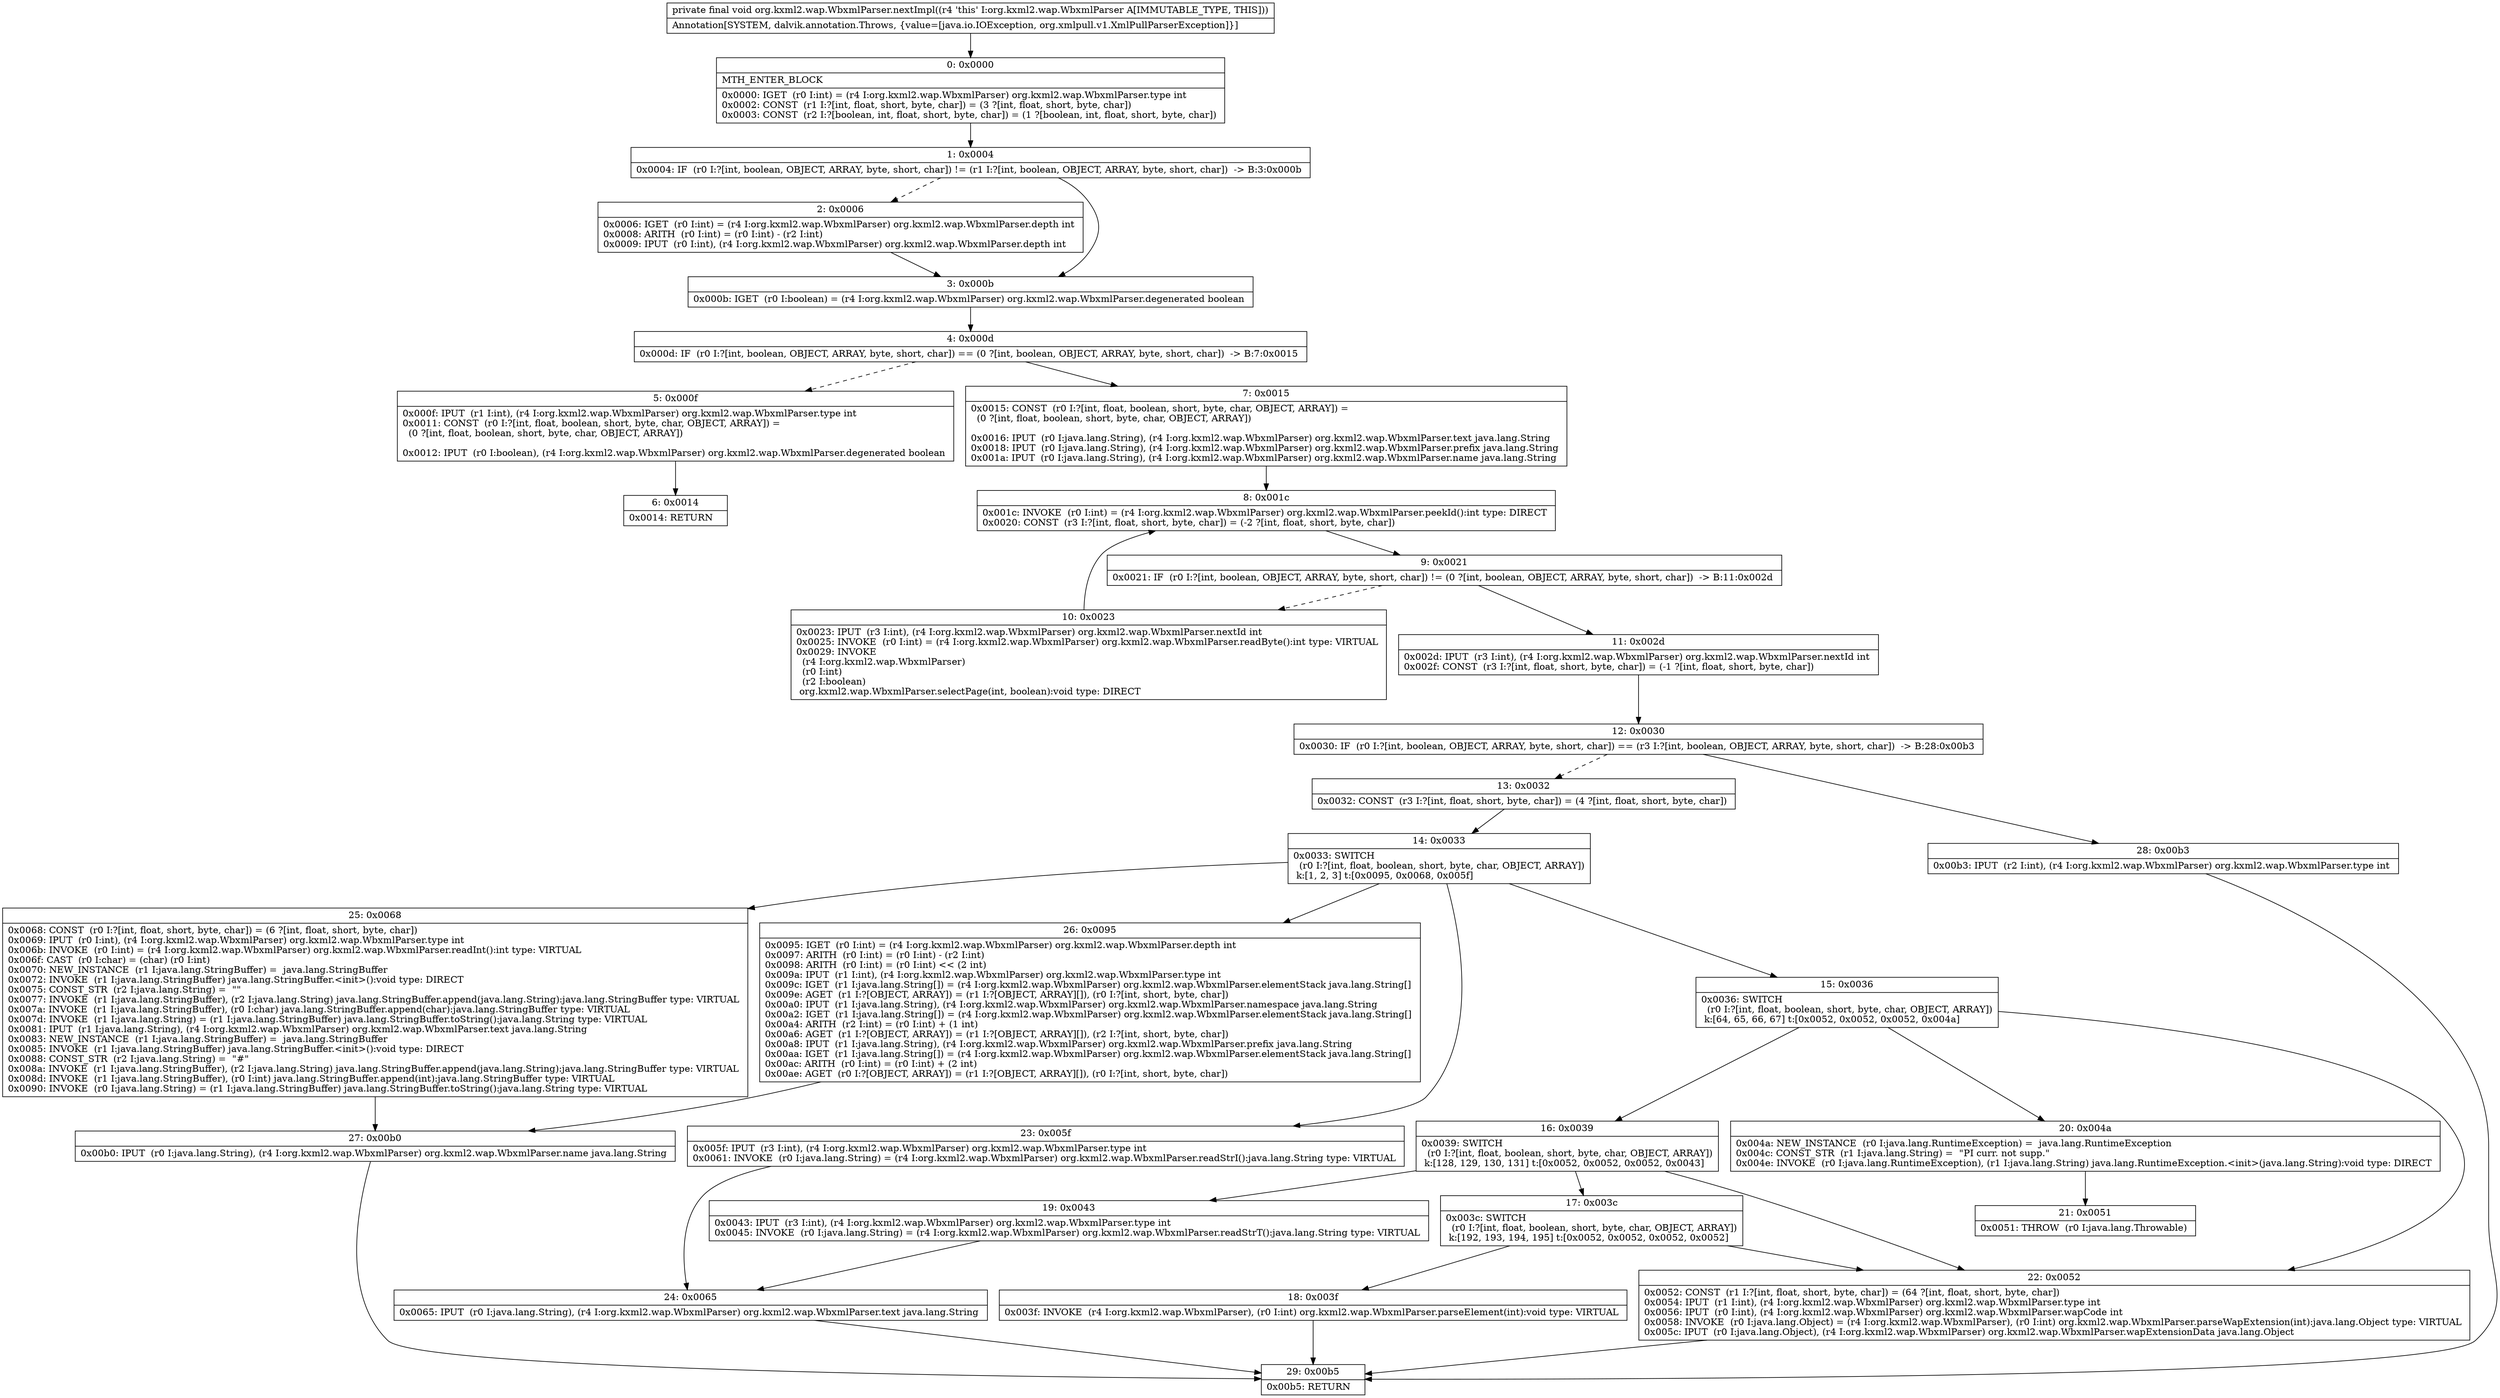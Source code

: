 digraph "CFG fororg.kxml2.wap.WbxmlParser.nextImpl()V" {
Node_0 [shape=record,label="{0\:\ 0x0000|MTH_ENTER_BLOCK\l|0x0000: IGET  (r0 I:int) = (r4 I:org.kxml2.wap.WbxmlParser) org.kxml2.wap.WbxmlParser.type int \l0x0002: CONST  (r1 I:?[int, float, short, byte, char]) = (3 ?[int, float, short, byte, char]) \l0x0003: CONST  (r2 I:?[boolean, int, float, short, byte, char]) = (1 ?[boolean, int, float, short, byte, char]) \l}"];
Node_1 [shape=record,label="{1\:\ 0x0004|0x0004: IF  (r0 I:?[int, boolean, OBJECT, ARRAY, byte, short, char]) != (r1 I:?[int, boolean, OBJECT, ARRAY, byte, short, char])  \-\> B:3:0x000b \l}"];
Node_2 [shape=record,label="{2\:\ 0x0006|0x0006: IGET  (r0 I:int) = (r4 I:org.kxml2.wap.WbxmlParser) org.kxml2.wap.WbxmlParser.depth int \l0x0008: ARITH  (r0 I:int) = (r0 I:int) \- (r2 I:int) \l0x0009: IPUT  (r0 I:int), (r4 I:org.kxml2.wap.WbxmlParser) org.kxml2.wap.WbxmlParser.depth int \l}"];
Node_3 [shape=record,label="{3\:\ 0x000b|0x000b: IGET  (r0 I:boolean) = (r4 I:org.kxml2.wap.WbxmlParser) org.kxml2.wap.WbxmlParser.degenerated boolean \l}"];
Node_4 [shape=record,label="{4\:\ 0x000d|0x000d: IF  (r0 I:?[int, boolean, OBJECT, ARRAY, byte, short, char]) == (0 ?[int, boolean, OBJECT, ARRAY, byte, short, char])  \-\> B:7:0x0015 \l}"];
Node_5 [shape=record,label="{5\:\ 0x000f|0x000f: IPUT  (r1 I:int), (r4 I:org.kxml2.wap.WbxmlParser) org.kxml2.wap.WbxmlParser.type int \l0x0011: CONST  (r0 I:?[int, float, boolean, short, byte, char, OBJECT, ARRAY]) = \l  (0 ?[int, float, boolean, short, byte, char, OBJECT, ARRAY])\l \l0x0012: IPUT  (r0 I:boolean), (r4 I:org.kxml2.wap.WbxmlParser) org.kxml2.wap.WbxmlParser.degenerated boolean \l}"];
Node_6 [shape=record,label="{6\:\ 0x0014|0x0014: RETURN   \l}"];
Node_7 [shape=record,label="{7\:\ 0x0015|0x0015: CONST  (r0 I:?[int, float, boolean, short, byte, char, OBJECT, ARRAY]) = \l  (0 ?[int, float, boolean, short, byte, char, OBJECT, ARRAY])\l \l0x0016: IPUT  (r0 I:java.lang.String), (r4 I:org.kxml2.wap.WbxmlParser) org.kxml2.wap.WbxmlParser.text java.lang.String \l0x0018: IPUT  (r0 I:java.lang.String), (r4 I:org.kxml2.wap.WbxmlParser) org.kxml2.wap.WbxmlParser.prefix java.lang.String \l0x001a: IPUT  (r0 I:java.lang.String), (r4 I:org.kxml2.wap.WbxmlParser) org.kxml2.wap.WbxmlParser.name java.lang.String \l}"];
Node_8 [shape=record,label="{8\:\ 0x001c|0x001c: INVOKE  (r0 I:int) = (r4 I:org.kxml2.wap.WbxmlParser) org.kxml2.wap.WbxmlParser.peekId():int type: DIRECT \l0x0020: CONST  (r3 I:?[int, float, short, byte, char]) = (\-2 ?[int, float, short, byte, char]) \l}"];
Node_9 [shape=record,label="{9\:\ 0x0021|0x0021: IF  (r0 I:?[int, boolean, OBJECT, ARRAY, byte, short, char]) != (0 ?[int, boolean, OBJECT, ARRAY, byte, short, char])  \-\> B:11:0x002d \l}"];
Node_10 [shape=record,label="{10\:\ 0x0023|0x0023: IPUT  (r3 I:int), (r4 I:org.kxml2.wap.WbxmlParser) org.kxml2.wap.WbxmlParser.nextId int \l0x0025: INVOKE  (r0 I:int) = (r4 I:org.kxml2.wap.WbxmlParser) org.kxml2.wap.WbxmlParser.readByte():int type: VIRTUAL \l0x0029: INVOKE  \l  (r4 I:org.kxml2.wap.WbxmlParser)\l  (r0 I:int)\l  (r2 I:boolean)\l org.kxml2.wap.WbxmlParser.selectPage(int, boolean):void type: DIRECT \l}"];
Node_11 [shape=record,label="{11\:\ 0x002d|0x002d: IPUT  (r3 I:int), (r4 I:org.kxml2.wap.WbxmlParser) org.kxml2.wap.WbxmlParser.nextId int \l0x002f: CONST  (r3 I:?[int, float, short, byte, char]) = (\-1 ?[int, float, short, byte, char]) \l}"];
Node_12 [shape=record,label="{12\:\ 0x0030|0x0030: IF  (r0 I:?[int, boolean, OBJECT, ARRAY, byte, short, char]) == (r3 I:?[int, boolean, OBJECT, ARRAY, byte, short, char])  \-\> B:28:0x00b3 \l}"];
Node_13 [shape=record,label="{13\:\ 0x0032|0x0032: CONST  (r3 I:?[int, float, short, byte, char]) = (4 ?[int, float, short, byte, char]) \l}"];
Node_14 [shape=record,label="{14\:\ 0x0033|0x0033: SWITCH  \l  (r0 I:?[int, float, boolean, short, byte, char, OBJECT, ARRAY])\l k:[1, 2, 3] t:[0x0095, 0x0068, 0x005f] \l}"];
Node_15 [shape=record,label="{15\:\ 0x0036|0x0036: SWITCH  \l  (r0 I:?[int, float, boolean, short, byte, char, OBJECT, ARRAY])\l k:[64, 65, 66, 67] t:[0x0052, 0x0052, 0x0052, 0x004a] \l}"];
Node_16 [shape=record,label="{16\:\ 0x0039|0x0039: SWITCH  \l  (r0 I:?[int, float, boolean, short, byte, char, OBJECT, ARRAY])\l k:[128, 129, 130, 131] t:[0x0052, 0x0052, 0x0052, 0x0043] \l}"];
Node_17 [shape=record,label="{17\:\ 0x003c|0x003c: SWITCH  \l  (r0 I:?[int, float, boolean, short, byte, char, OBJECT, ARRAY])\l k:[192, 193, 194, 195] t:[0x0052, 0x0052, 0x0052, 0x0052] \l}"];
Node_18 [shape=record,label="{18\:\ 0x003f|0x003f: INVOKE  (r4 I:org.kxml2.wap.WbxmlParser), (r0 I:int) org.kxml2.wap.WbxmlParser.parseElement(int):void type: VIRTUAL \l}"];
Node_19 [shape=record,label="{19\:\ 0x0043|0x0043: IPUT  (r3 I:int), (r4 I:org.kxml2.wap.WbxmlParser) org.kxml2.wap.WbxmlParser.type int \l0x0045: INVOKE  (r0 I:java.lang.String) = (r4 I:org.kxml2.wap.WbxmlParser) org.kxml2.wap.WbxmlParser.readStrT():java.lang.String type: VIRTUAL \l}"];
Node_20 [shape=record,label="{20\:\ 0x004a|0x004a: NEW_INSTANCE  (r0 I:java.lang.RuntimeException) =  java.lang.RuntimeException \l0x004c: CONST_STR  (r1 I:java.lang.String) =  \"PI curr. not supp.\" \l0x004e: INVOKE  (r0 I:java.lang.RuntimeException), (r1 I:java.lang.String) java.lang.RuntimeException.\<init\>(java.lang.String):void type: DIRECT \l}"];
Node_21 [shape=record,label="{21\:\ 0x0051|0x0051: THROW  (r0 I:java.lang.Throwable) \l}"];
Node_22 [shape=record,label="{22\:\ 0x0052|0x0052: CONST  (r1 I:?[int, float, short, byte, char]) = (64 ?[int, float, short, byte, char]) \l0x0054: IPUT  (r1 I:int), (r4 I:org.kxml2.wap.WbxmlParser) org.kxml2.wap.WbxmlParser.type int \l0x0056: IPUT  (r0 I:int), (r4 I:org.kxml2.wap.WbxmlParser) org.kxml2.wap.WbxmlParser.wapCode int \l0x0058: INVOKE  (r0 I:java.lang.Object) = (r4 I:org.kxml2.wap.WbxmlParser), (r0 I:int) org.kxml2.wap.WbxmlParser.parseWapExtension(int):java.lang.Object type: VIRTUAL \l0x005c: IPUT  (r0 I:java.lang.Object), (r4 I:org.kxml2.wap.WbxmlParser) org.kxml2.wap.WbxmlParser.wapExtensionData java.lang.Object \l}"];
Node_23 [shape=record,label="{23\:\ 0x005f|0x005f: IPUT  (r3 I:int), (r4 I:org.kxml2.wap.WbxmlParser) org.kxml2.wap.WbxmlParser.type int \l0x0061: INVOKE  (r0 I:java.lang.String) = (r4 I:org.kxml2.wap.WbxmlParser) org.kxml2.wap.WbxmlParser.readStrI():java.lang.String type: VIRTUAL \l}"];
Node_24 [shape=record,label="{24\:\ 0x0065|0x0065: IPUT  (r0 I:java.lang.String), (r4 I:org.kxml2.wap.WbxmlParser) org.kxml2.wap.WbxmlParser.text java.lang.String \l}"];
Node_25 [shape=record,label="{25\:\ 0x0068|0x0068: CONST  (r0 I:?[int, float, short, byte, char]) = (6 ?[int, float, short, byte, char]) \l0x0069: IPUT  (r0 I:int), (r4 I:org.kxml2.wap.WbxmlParser) org.kxml2.wap.WbxmlParser.type int \l0x006b: INVOKE  (r0 I:int) = (r4 I:org.kxml2.wap.WbxmlParser) org.kxml2.wap.WbxmlParser.readInt():int type: VIRTUAL \l0x006f: CAST  (r0 I:char) = (char) (r0 I:int) \l0x0070: NEW_INSTANCE  (r1 I:java.lang.StringBuffer) =  java.lang.StringBuffer \l0x0072: INVOKE  (r1 I:java.lang.StringBuffer) java.lang.StringBuffer.\<init\>():void type: DIRECT \l0x0075: CONST_STR  (r2 I:java.lang.String) =  \"\" \l0x0077: INVOKE  (r1 I:java.lang.StringBuffer), (r2 I:java.lang.String) java.lang.StringBuffer.append(java.lang.String):java.lang.StringBuffer type: VIRTUAL \l0x007a: INVOKE  (r1 I:java.lang.StringBuffer), (r0 I:char) java.lang.StringBuffer.append(char):java.lang.StringBuffer type: VIRTUAL \l0x007d: INVOKE  (r1 I:java.lang.String) = (r1 I:java.lang.StringBuffer) java.lang.StringBuffer.toString():java.lang.String type: VIRTUAL \l0x0081: IPUT  (r1 I:java.lang.String), (r4 I:org.kxml2.wap.WbxmlParser) org.kxml2.wap.WbxmlParser.text java.lang.String \l0x0083: NEW_INSTANCE  (r1 I:java.lang.StringBuffer) =  java.lang.StringBuffer \l0x0085: INVOKE  (r1 I:java.lang.StringBuffer) java.lang.StringBuffer.\<init\>():void type: DIRECT \l0x0088: CONST_STR  (r2 I:java.lang.String) =  \"#\" \l0x008a: INVOKE  (r1 I:java.lang.StringBuffer), (r2 I:java.lang.String) java.lang.StringBuffer.append(java.lang.String):java.lang.StringBuffer type: VIRTUAL \l0x008d: INVOKE  (r1 I:java.lang.StringBuffer), (r0 I:int) java.lang.StringBuffer.append(int):java.lang.StringBuffer type: VIRTUAL \l0x0090: INVOKE  (r0 I:java.lang.String) = (r1 I:java.lang.StringBuffer) java.lang.StringBuffer.toString():java.lang.String type: VIRTUAL \l}"];
Node_26 [shape=record,label="{26\:\ 0x0095|0x0095: IGET  (r0 I:int) = (r4 I:org.kxml2.wap.WbxmlParser) org.kxml2.wap.WbxmlParser.depth int \l0x0097: ARITH  (r0 I:int) = (r0 I:int) \- (r2 I:int) \l0x0098: ARITH  (r0 I:int) = (r0 I:int) \<\< (2 int) \l0x009a: IPUT  (r1 I:int), (r4 I:org.kxml2.wap.WbxmlParser) org.kxml2.wap.WbxmlParser.type int \l0x009c: IGET  (r1 I:java.lang.String[]) = (r4 I:org.kxml2.wap.WbxmlParser) org.kxml2.wap.WbxmlParser.elementStack java.lang.String[] \l0x009e: AGET  (r1 I:?[OBJECT, ARRAY]) = (r1 I:?[OBJECT, ARRAY][]), (r0 I:?[int, short, byte, char]) \l0x00a0: IPUT  (r1 I:java.lang.String), (r4 I:org.kxml2.wap.WbxmlParser) org.kxml2.wap.WbxmlParser.namespace java.lang.String \l0x00a2: IGET  (r1 I:java.lang.String[]) = (r4 I:org.kxml2.wap.WbxmlParser) org.kxml2.wap.WbxmlParser.elementStack java.lang.String[] \l0x00a4: ARITH  (r2 I:int) = (r0 I:int) + (1 int) \l0x00a6: AGET  (r1 I:?[OBJECT, ARRAY]) = (r1 I:?[OBJECT, ARRAY][]), (r2 I:?[int, short, byte, char]) \l0x00a8: IPUT  (r1 I:java.lang.String), (r4 I:org.kxml2.wap.WbxmlParser) org.kxml2.wap.WbxmlParser.prefix java.lang.String \l0x00aa: IGET  (r1 I:java.lang.String[]) = (r4 I:org.kxml2.wap.WbxmlParser) org.kxml2.wap.WbxmlParser.elementStack java.lang.String[] \l0x00ac: ARITH  (r0 I:int) = (r0 I:int) + (2 int) \l0x00ae: AGET  (r0 I:?[OBJECT, ARRAY]) = (r1 I:?[OBJECT, ARRAY][]), (r0 I:?[int, short, byte, char]) \l}"];
Node_27 [shape=record,label="{27\:\ 0x00b0|0x00b0: IPUT  (r0 I:java.lang.String), (r4 I:org.kxml2.wap.WbxmlParser) org.kxml2.wap.WbxmlParser.name java.lang.String \l}"];
Node_28 [shape=record,label="{28\:\ 0x00b3|0x00b3: IPUT  (r2 I:int), (r4 I:org.kxml2.wap.WbxmlParser) org.kxml2.wap.WbxmlParser.type int \l}"];
Node_29 [shape=record,label="{29\:\ 0x00b5|0x00b5: RETURN   \l}"];
MethodNode[shape=record,label="{private final void org.kxml2.wap.WbxmlParser.nextImpl((r4 'this' I:org.kxml2.wap.WbxmlParser A[IMMUTABLE_TYPE, THIS]))  | Annotation[SYSTEM, dalvik.annotation.Throws, \{value=[java.io.IOException, org.xmlpull.v1.XmlPullParserException]\}]\l}"];
MethodNode -> Node_0;
Node_0 -> Node_1;
Node_1 -> Node_2[style=dashed];
Node_1 -> Node_3;
Node_2 -> Node_3;
Node_3 -> Node_4;
Node_4 -> Node_5[style=dashed];
Node_4 -> Node_7;
Node_5 -> Node_6;
Node_7 -> Node_8;
Node_8 -> Node_9;
Node_9 -> Node_10[style=dashed];
Node_9 -> Node_11;
Node_10 -> Node_8;
Node_11 -> Node_12;
Node_12 -> Node_13[style=dashed];
Node_12 -> Node_28;
Node_13 -> Node_14;
Node_14 -> Node_15;
Node_14 -> Node_23;
Node_14 -> Node_25;
Node_14 -> Node_26;
Node_15 -> Node_16;
Node_15 -> Node_20;
Node_15 -> Node_22;
Node_16 -> Node_17;
Node_16 -> Node_19;
Node_16 -> Node_22;
Node_17 -> Node_18;
Node_17 -> Node_22;
Node_18 -> Node_29;
Node_19 -> Node_24;
Node_20 -> Node_21;
Node_22 -> Node_29;
Node_23 -> Node_24;
Node_24 -> Node_29;
Node_25 -> Node_27;
Node_26 -> Node_27;
Node_27 -> Node_29;
Node_28 -> Node_29;
}

